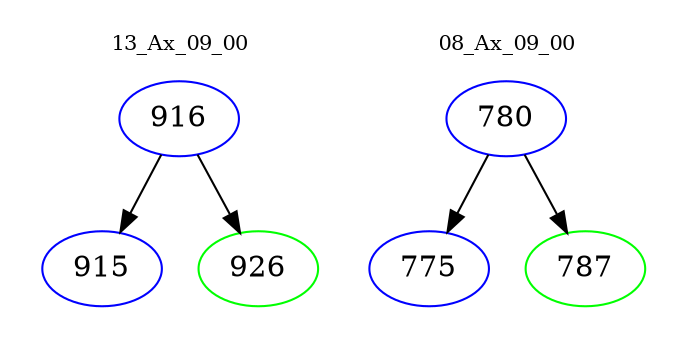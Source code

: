 digraph{
subgraph cluster_0 {
color = white
label = "13_Ax_09_00";
fontsize=10;
T0_916 [label="916", color="blue"]
T0_916 -> T0_915 [color="black"]
T0_915 [label="915", color="blue"]
T0_916 -> T0_926 [color="black"]
T0_926 [label="926", color="green"]
}
subgraph cluster_1 {
color = white
label = "08_Ax_09_00";
fontsize=10;
T1_780 [label="780", color="blue"]
T1_780 -> T1_775 [color="black"]
T1_775 [label="775", color="blue"]
T1_780 -> T1_787 [color="black"]
T1_787 [label="787", color="green"]
}
}

